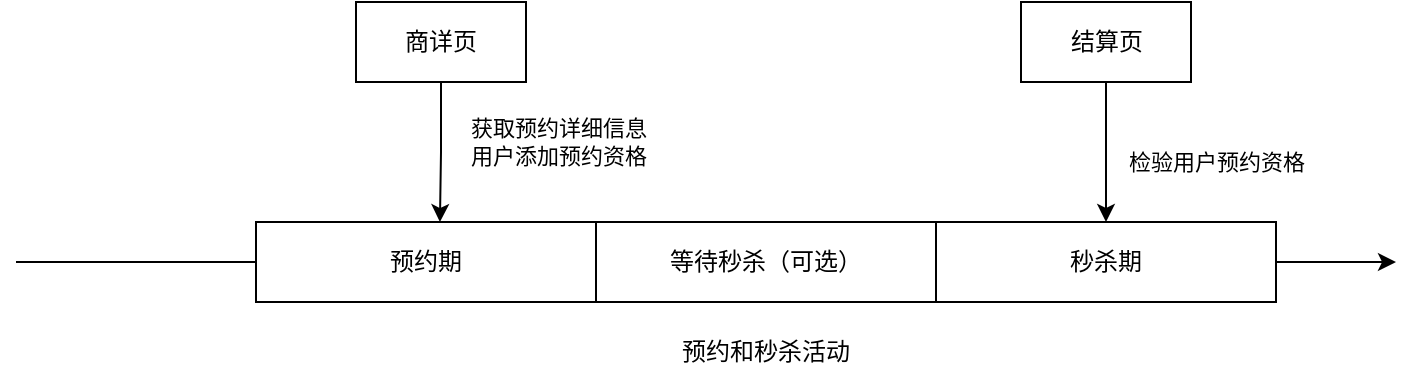 <mxfile version="24.5.3" type="device">
  <diagram name="第 1 页" id="UTmuEIIPwEpaWWoLTp9q">
    <mxGraphModel dx="1384" dy="843" grid="1" gridSize="10" guides="1" tooltips="1" connect="1" arrows="1" fold="1" page="1" pageScale="1" pageWidth="827" pageHeight="1169" math="0" shadow="0">
      <root>
        <mxCell id="0" />
        <mxCell id="1" parent="0" />
        <mxCell id="0x0X9MrY92VBey7jS3oq-2" value="" style="endArrow=classic;html=1;rounded=0;" edge="1" parent="1">
          <mxGeometry width="50" height="50" relative="1" as="geometry">
            <mxPoint x="70" y="480" as="sourcePoint" />
            <mxPoint x="760" y="480" as="targetPoint" />
          </mxGeometry>
        </mxCell>
        <mxCell id="0x0X9MrY92VBey7jS3oq-1" value="预约期" style="rounded=0;whiteSpace=wrap;html=1;" vertex="1" parent="1">
          <mxGeometry x="190" y="460" width="170" height="40" as="geometry" />
        </mxCell>
        <mxCell id="0x0X9MrY92VBey7jS3oq-3" value="等待秒杀（可选）" style="rounded=0;whiteSpace=wrap;html=1;" vertex="1" parent="1">
          <mxGeometry x="360" y="460" width="170" height="40" as="geometry" />
        </mxCell>
        <mxCell id="0x0X9MrY92VBey7jS3oq-5" value="秒杀期" style="rounded=0;whiteSpace=wrap;html=1;" vertex="1" parent="1">
          <mxGeometry x="530" y="460" width="170" height="40" as="geometry" />
        </mxCell>
        <mxCell id="0x0X9MrY92VBey7jS3oq-6" value="预约和秒杀活动" style="text;html=1;align=center;verticalAlign=middle;whiteSpace=wrap;rounded=0;" vertex="1" parent="1">
          <mxGeometry x="380" y="510" width="130" height="30" as="geometry" />
        </mxCell>
        <mxCell id="0x0X9MrY92VBey7jS3oq-7" value="商详页" style="rounded=0;whiteSpace=wrap;html=1;" vertex="1" parent="1">
          <mxGeometry x="240" y="350" width="85" height="40" as="geometry" />
        </mxCell>
        <mxCell id="0x0X9MrY92VBey7jS3oq-8" style="edgeStyle=orthogonalEdgeStyle;rounded=0;orthogonalLoop=1;jettySize=auto;html=1;entryX=0.541;entryY=0;entryDx=0;entryDy=0;entryPerimeter=0;" edge="1" parent="1" source="0x0X9MrY92VBey7jS3oq-7" target="0x0X9MrY92VBey7jS3oq-1">
          <mxGeometry relative="1" as="geometry" />
        </mxCell>
        <mxCell id="0x0X9MrY92VBey7jS3oq-9" value="获取预约详细信息&lt;br&gt;用户添加预约资格" style="edgeLabel;html=1;align=center;verticalAlign=middle;resizable=0;points=[];" vertex="1" connectable="0" parent="0x0X9MrY92VBey7jS3oq-8">
          <mxGeometry x="-0.347" y="4" relative="1" as="geometry">
            <mxPoint x="54" y="7" as="offset" />
          </mxGeometry>
        </mxCell>
        <mxCell id="0x0X9MrY92VBey7jS3oq-11" style="edgeStyle=orthogonalEdgeStyle;rounded=0;orthogonalLoop=1;jettySize=auto;html=1;" edge="1" parent="1" source="0x0X9MrY92VBey7jS3oq-10" target="0x0X9MrY92VBey7jS3oq-5">
          <mxGeometry relative="1" as="geometry" />
        </mxCell>
        <mxCell id="0x0X9MrY92VBey7jS3oq-12" value="检验用户预约资格" style="edgeLabel;html=1;align=center;verticalAlign=middle;resizable=0;points=[];" vertex="1" connectable="0" parent="0x0X9MrY92VBey7jS3oq-11">
          <mxGeometry x="0.086" relative="1" as="geometry">
            <mxPoint x="55" y="2" as="offset" />
          </mxGeometry>
        </mxCell>
        <mxCell id="0x0X9MrY92VBey7jS3oq-10" value="结算页" style="rounded=0;whiteSpace=wrap;html=1;" vertex="1" parent="1">
          <mxGeometry x="572.5" y="350" width="85" height="40" as="geometry" />
        </mxCell>
      </root>
    </mxGraphModel>
  </diagram>
</mxfile>
